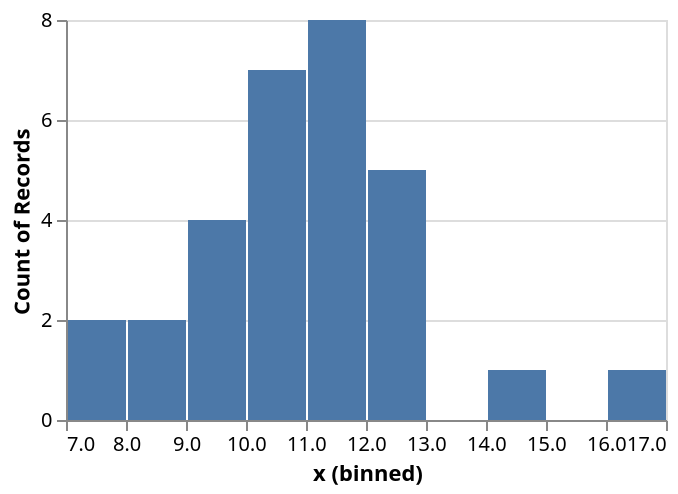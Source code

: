 {
  "$schema": "https://vega.github.io/schema/vega-lite/v5.json",
  "data": {
    "values": [
      {
        "x": 10.6
      },
      {
        "x": 12.1
      },
      {
        "x": 9.4
      },
      {
        "x": 11.5
      },
      {
        "x": 12.6
      },
      {
        "x": 10.7
      },
      {
        "x": 11.6
      },
      {
        "x": 7.7
      },
      {
        "x": 12
      },
      {
        "x": 10.6
      },
      {
        "x": 16.5
      },
      {
        "x": 8.7
      },
      {
        "x": 7.6
      },
      {
        "x": 10.2
      },
      {
        "x": 10
      },
      {
        "x": 9.8
      },
      {
        "x": 11
      },
      {
        "x": 9
      },
      {
        "x": 10.4
      },
      {
        "x": 11.6
      },
      {
        "x": 11.2
      },
      {
        "x": 11.1
      },
      {
        "x": 11.7
      },
      {
        "x": 12.1
      },
      {
        "x": 9.9
      },
      {
        "x": 8.9
      },
      {
        "x": 10.9
      },
      {
        "x": 14.6
      },
      {
        "x": 11.4
      },
      {
        "x": 12.1
      }
    ]
  },
  "encoding": {
    "x": {
      "bin": true,
      "field": "x",
      "type": "quantitative"
    },
    "y": {
      "aggregate": "count",
      "type": "quantitative"
    }
  },
  "mark": "bar",
  "width": 300
}
